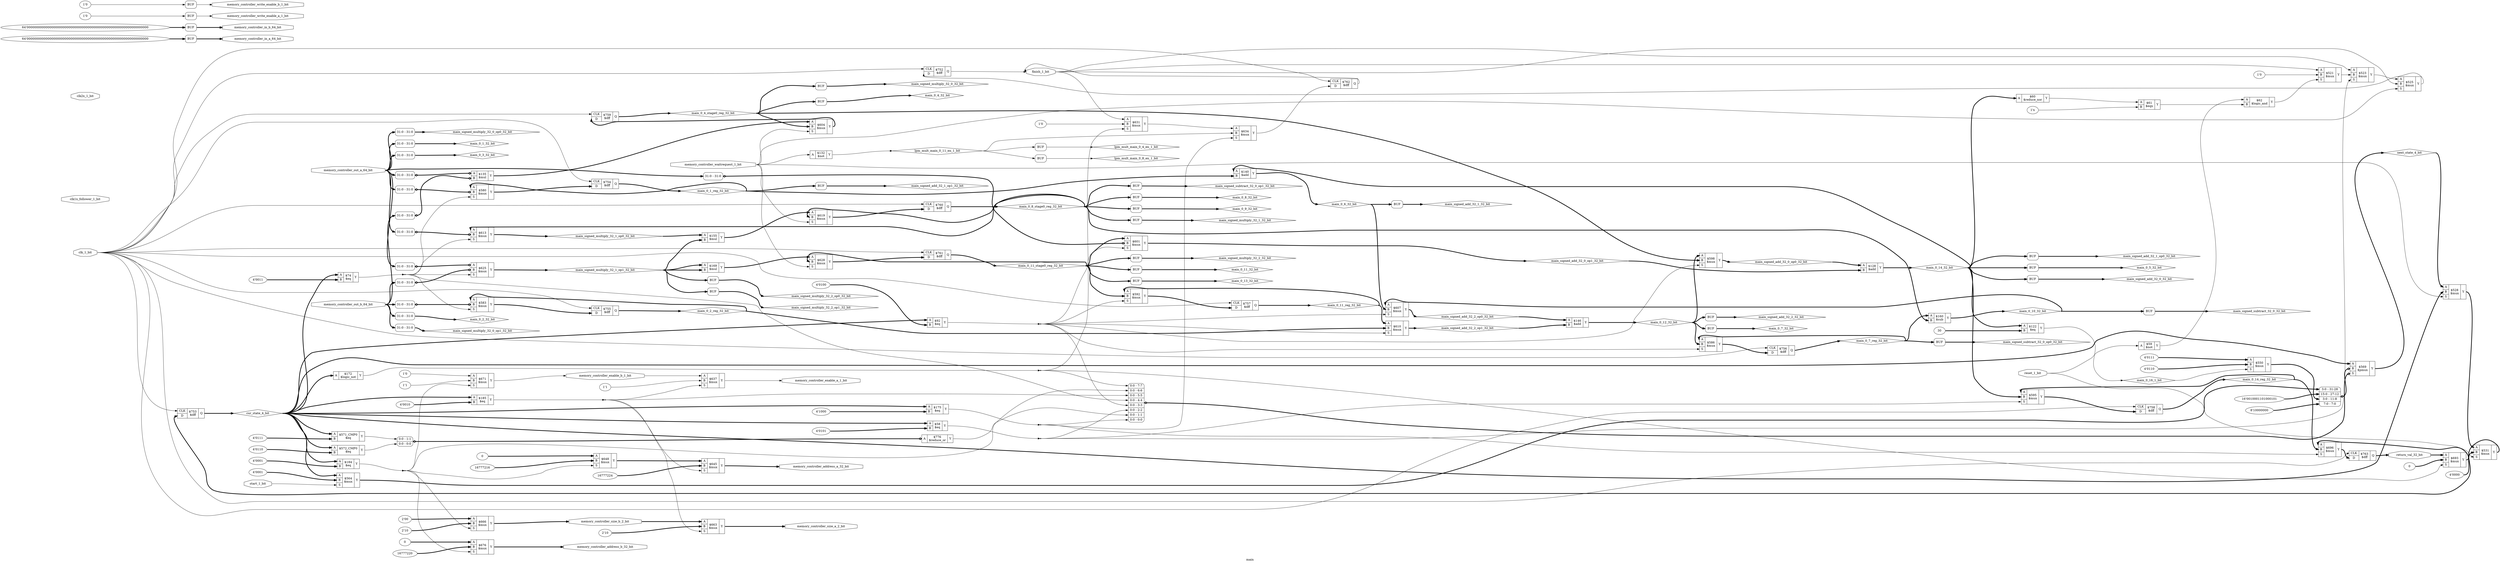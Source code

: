 digraph "main" {
label="main";
rankdir="LR";
remincross=true;
n39 [ shape=octagon, label="clk_1_bit", color="black", fontcolor="black" ];
n40 [ shape=octagon, label="clk1x_follower_1_bit", color="black", fontcolor="black" ];
n41 [ shape=octagon, label="clk2x_1_bit", color="black", fontcolor="black" ];
n42 [ shape=diamond, label="cur_state_4_bit", color="black", fontcolor="black" ];
n43 [ shape=octagon, label="finish_1_bit", color="black", fontcolor="black" ];
n44 [ shape=diamond, label="lpm_mult_main_0_11_en_1_bit", color="black", fontcolor="black" ];
n45 [ shape=diamond, label="lpm_mult_main_0_4_en_1_bit", color="black", fontcolor="black" ];
n46 [ shape=diamond, label="lpm_mult_main_0_8_en_1_bit", color="black", fontcolor="black" ];
n47 [ shape=diamond, label="main_0_1_32_bit", color="black", fontcolor="black" ];
n48 [ shape=diamond, label="main_0_10_32_bit", color="black", fontcolor="black" ];
n49 [ shape=diamond, label="main_0_11_32_bit", color="black", fontcolor="black" ];
n50 [ shape=diamond, label="main_0_11_reg_32_bit", color="black", fontcolor="black" ];
n51 [ shape=diamond, label="main_0_11_stage0_reg_32_bit", color="black", fontcolor="black" ];
n52 [ shape=diamond, label="main_0_12_32_bit", color="black", fontcolor="black" ];
n53 [ shape=diamond, label="main_0_13_32_bit", color="black", fontcolor="black" ];
n54 [ shape=diamond, label="main_0_14_32_bit", color="black", fontcolor="black" ];
n55 [ shape=diamond, label="main_0_14_reg_32_bit", color="black", fontcolor="black" ];
n56 [ shape=diamond, label="main_0_16_1_bit", color="black", fontcolor="black" ];
n57 [ shape=diamond, label="main_0_1_reg_32_bit", color="black", fontcolor="black" ];
n58 [ shape=diamond, label="main_0_2_32_bit", color="black", fontcolor="black" ];
n59 [ shape=diamond, label="main_0_2_reg_32_bit", color="black", fontcolor="black" ];
n60 [ shape=diamond, label="main_0_3_32_bit", color="black", fontcolor="black" ];
n61 [ shape=diamond, label="main_0_4_32_bit", color="black", fontcolor="black" ];
n62 [ shape=diamond, label="main_0_4_stage0_reg_32_bit", color="black", fontcolor="black" ];
n63 [ shape=diamond, label="main_0_5_32_bit", color="black", fontcolor="black" ];
n64 [ shape=diamond, label="main_0_6_32_bit", color="black", fontcolor="black" ];
n65 [ shape=diamond, label="main_0_7_32_bit", color="black", fontcolor="black" ];
n66 [ shape=diamond, label="main_0_7_reg_32_bit", color="black", fontcolor="black" ];
n67 [ shape=diamond, label="main_0_8_32_bit", color="black", fontcolor="black" ];
n68 [ shape=diamond, label="main_0_8_stage0_reg_32_bit", color="black", fontcolor="black" ];
n69 [ shape=diamond, label="main_0_9_32_bit", color="black", fontcolor="black" ];
n70 [ shape=diamond, label="main_signed_add_32_0_32_bit", color="black", fontcolor="black" ];
n71 [ shape=diamond, label="main_signed_add_32_0_op0_32_bit", color="black", fontcolor="black" ];
n72 [ shape=diamond, label="main_signed_add_32_0_op1_32_bit", color="black", fontcolor="black" ];
n73 [ shape=diamond, label="main_signed_add_32_1_32_bit", color="black", fontcolor="black" ];
n74 [ shape=diamond, label="main_signed_add_32_1_op0_32_bit", color="black", fontcolor="black" ];
n75 [ shape=diamond, label="main_signed_add_32_1_op1_32_bit", color="black", fontcolor="black" ];
n76 [ shape=diamond, label="main_signed_add_32_2_32_bit", color="black", fontcolor="black" ];
n77 [ shape=diamond, label="main_signed_add_32_2_op0_32_bit", color="black", fontcolor="black" ];
n78 [ shape=diamond, label="main_signed_add_32_2_op1_32_bit", color="black", fontcolor="black" ];
n79 [ shape=diamond, label="main_signed_multiply_32_0_32_bit", color="black", fontcolor="black" ];
n80 [ shape=diamond, label="main_signed_multiply_32_0_op0_32_bit", color="black", fontcolor="black" ];
n81 [ shape=diamond, label="main_signed_multiply_32_0_op1_32_bit", color="black", fontcolor="black" ];
n82 [ shape=diamond, label="main_signed_multiply_32_1_32_bit", color="black", fontcolor="black" ];
n83 [ shape=diamond, label="main_signed_multiply_32_1_op0_32_bit", color="black", fontcolor="black" ];
n84 [ shape=diamond, label="main_signed_multiply_32_1_op1_32_bit", color="black", fontcolor="black" ];
n85 [ shape=diamond, label="main_signed_multiply_32_2_32_bit", color="black", fontcolor="black" ];
n86 [ shape=diamond, label="main_signed_multiply_32_2_op0_32_bit", color="black", fontcolor="black" ];
n87 [ shape=diamond, label="main_signed_multiply_32_2_op1_32_bit", color="black", fontcolor="black" ];
n88 [ shape=diamond, label="main_signed_subtract_32_0_32_bit", color="black", fontcolor="black" ];
n89 [ shape=diamond, label="main_signed_subtract_32_0_op0_32_bit", color="black", fontcolor="black" ];
n90 [ shape=diamond, label="main_signed_subtract_32_0_op1_32_bit", color="black", fontcolor="black" ];
n91 [ shape=octagon, label="memory_controller_address_a_32_bit", color="black", fontcolor="black" ];
n92 [ shape=octagon, label="memory_controller_address_b_32_bit", color="black", fontcolor="black" ];
n93 [ shape=octagon, label="memory_controller_enable_a_1_bit", color="black", fontcolor="black" ];
n94 [ shape=octagon, label="memory_controller_enable_b_1_bit", color="black", fontcolor="black" ];
n95 [ shape=octagon, label="memory_controller_in_a_64_bit", color="black", fontcolor="black" ];
n96 [ shape=octagon, label="memory_controller_in_b_64_bit", color="black", fontcolor="black" ];
n97 [ shape=octagon, label="memory_controller_out_a_64_bit", color="black", fontcolor="black" ];
n98 [ shape=octagon, label="memory_controller_out_b_64_bit", color="black", fontcolor="black" ];
n99 [ shape=octagon, label="memory_controller_size_a_2_bit", color="black", fontcolor="black" ];
n100 [ shape=octagon, label="memory_controller_size_b_2_bit", color="black", fontcolor="black" ];
n101 [ shape=octagon, label="memory_controller_waitrequest_1_bit", color="black", fontcolor="black" ];
n102 [ shape=octagon, label="memory_controller_write_enable_a_1_bit", color="black", fontcolor="black" ];
n103 [ shape=octagon, label="memory_controller_write_enable_b_1_bit", color="black", fontcolor="black" ];
n104 [ shape=diamond, label="next_state_4_bit", color="black", fontcolor="black" ];
n105 [ shape=octagon, label="reset_1_bit", color="black", fontcolor="black" ];
n106 [ shape=octagon, label="return_val_32_bit", color="black", fontcolor="black" ];
n107 [ shape=octagon, label="start_1_bit", color="black", fontcolor="black" ];
c111 [ shape=record, label="{{<p108> A|<p109> B}|$128\n$add|{<p110> Y}}" ];
c112 [ shape=record, label="{{<p108> A|<p109> B}|$140\n$add|{<p110> Y}}" ];
c113 [ shape=record, label="{{<p108> A|<p109> B}|$146\n$add|{<p110> Y}}" ];
c114 [ shape=record, label="{{<p108> A}|$776\n$reduce_or|{<p110> Y}}" ];
x0 [ shape=record, style=rounded, label="<s1> 0:0 - 1:1 |<s0> 0:0 - 0:0 " ];
x0:e -> c114:p108:w [arrowhead=odiamond, arrowtail=odiamond, dir=both, color="black", style="setlinewidth(3)", label=""];
v1 [ label="4'0101" ];
c115 [ shape=record, label="{{<p108> A|<p109> B}|$58\n$eq|{<p110> Y}}" ];
c116 [ shape=record, label="{{<p108> A}|$59\n$not|{<p110> Y}}" ];
v2 [ label="4'0011" ];
c117 [ shape=record, label="{{<p108> A|<p109> B}|$74\n$eq|{<p110> Y}}" ];
v3 [ label="4'0100" ];
c118 [ shape=record, label="{{<p108> A|<p109> B}|$92\n$eq|{<p110> Y}}" ];
v4 [ label="30" ];
c119 [ shape=record, label="{{<p108> A|<p109> B}|$122\n$eq|{<p110> Y}}" ];
c120 [ shape=record, label="{{<p108> A}|$132\n$not|{<p110> Y}}" ];
c121 [ shape=record, label="{{<p108> A}|$172\n$logic_not|{<p110> Y}}" ];
v5 [ label="4'1000" ];
c122 [ shape=record, label="{{<p108> A|<p109> B}|$175\n$eq|{<p110> Y}}" ];
v6 [ label="4'0001" ];
c123 [ shape=record, label="{{<p108> A|<p109> B}|$184\n$eq|{<p110> Y}}" ];
v7 [ label="4'0010" ];
c124 [ shape=record, label="{{<p108> A|<p109> B}|$185\n$eq|{<p110> Y}}" ];
v8 [ label="1'x" ];
c125 [ shape=record, label="{{<p108> A|<p109> B}|$61\n$eqx|{<p110> Y}}" ];
c126 [ shape=record, label="{{<p108> A|<p109> B}|$62\n$logic_and|{<p110> Y}}" ];
c127 [ shape=record, label="{{<p108> A|<p109> B}|$135\n$mul|{<p110> Y}}" ];
x9 [ shape=record, style=rounded, label="<s0> 31:0 - 31:0 " ];
x9:e -> c127:p108:w [arrowhead=odiamond, arrowtail=odiamond, dir=both, color="black", style="setlinewidth(3)", label=""];
x10 [ shape=record, style=rounded, label="<s0> 31:0 - 31:0 " ];
x10:e -> c127:p109:w [arrowhead=odiamond, arrowtail=odiamond, dir=both, color="black", style="setlinewidth(3)", label=""];
c128 [ shape=record, label="{{<p108> A|<p109> B}|$155\n$mul|{<p110> Y}}" ];
c129 [ shape=record, label="{{<p108> A|<p109> B}|$169\n$mul|{<p110> Y}}" ];
c133 [ shape=record, label="{{<p130> CLK|<p131> D}|$752\n$dff|{<p132> Q}}" ];
c134 [ shape=record, label="{{<p130> CLK|<p131> D}|$753\n$dff|{<p132> Q}}" ];
c135 [ shape=record, label="{{<p130> CLK|<p131> D}|$754\n$dff|{<p132> Q}}" ];
c136 [ shape=record, label="{{<p130> CLK|<p131> D}|$755\n$dff|{<p132> Q}}" ];
c137 [ shape=record, label="{{<p130> CLK|<p131> D}|$756\n$dff|{<p132> Q}}" ];
c138 [ shape=record, label="{{<p130> CLK|<p131> D}|$757\n$dff|{<p132> Q}}" ];
c139 [ shape=record, label="{{<p130> CLK|<p131> D}|$758\n$dff|{<p132> Q}}" ];
c140 [ shape=record, label="{{<p130> CLK|<p131> D}|$759\n$dff|{<p132> Q}}" ];
c141 [ shape=record, label="{{<p130> CLK|<p131> D}|$760\n$dff|{<p132> Q}}" ];
c142 [ shape=record, label="{{<p130> CLK|<p131> D}|$761\n$dff|{<p132> Q}}" ];
c143 [ shape=record, label="{{<p130> CLK|<p131> D}|$762\n$dff|{<p132> Q}}" ];
c144 [ shape=record, label="{{<p130> CLK|<p131> D}|$763\n$dff|{<p132> Q}}" ];
v11 [ label="1'0" ];
c146 [ shape=record, label="{{<p108> A|<p109> B|<p145> S}|$521\n$mux|{<p110> Y}}" ];
c147 [ shape=record, label="{{<p108> A|<p109> B|<p145> S}|$523\n$mux|{<p110> Y}}" ];
c148 [ shape=record, label="{{<p108> A|<p109> B|<p145> S}|$525\n$mux|{<p110> Y}}" ];
c149 [ shape=record, label="{{<p108> A|<p109> B|<p145> S}|$528\n$mux|{<p110> Y}}" ];
v12 [ label="4'0000" ];
c150 [ shape=record, label="{{<p108> A|<p109> B|<p145> S}|$531\n$mux|{<p110> Y}}" ];
v13 [ label="4'0111" ];
v14 [ label="4'0110" ];
c151 [ shape=record, label="{{<p108> A|<p109> B|<p145> S}|$550\n$mux|{<p110> Y}}" ];
v15 [ label="4'0001" ];
c152 [ shape=record, label="{{<p108> A|<p109> B|<p145> S}|$564\n$mux|{<p110> Y}}" ];
v17 [ label="16'0010001101000101" ];
v18 [ label="8'10000000" ];
c153 [ shape=record, label="{{<p108> A|<p109> B|<p145> S}|$569\n$pmux|{<p110> Y}}" ];
x16 [ shape=record, style=rounded, label="<s3> 3:0 - 31:28 |<s2> 15:0 - 27:12 |<s1> 3:0 - 11:8 |<s0> 7:0 - 7:0 " ];
x16:e -> c153:p109:w [arrowhead=odiamond, arrowtail=odiamond, dir=both, color="black", style="setlinewidth(3)", label=""];
x19 [ shape=record, style=rounded, label="<s7> 0:0 - 7:7 |<s6> 0:0 - 6:6 |<s5> 0:0 - 5:5 |<s4> 0:0 - 4:4 |<s3> 0:0 - 3:3 |<s2> 0:0 - 2:2 |<s1> 0:0 - 1:1 |<s0> 0:0 - 0:0 " ];
x19:e -> c153:p145:w [arrowhead=odiamond, arrowtail=odiamond, dir=both, color="black", style="setlinewidth(3)", label=""];
v20 [ label="4'0111" ];
c154 [ shape=record, label="{{<p108> A|<p109> B}|$571_CMP0\n$eq|{<p110> Y}}" ];
v21 [ label="4'0110" ];
c155 [ shape=record, label="{{<p108> A|<p109> B}|$572_CMP0\n$eq|{<p110> Y}}" ];
c156 [ shape=record, label="{{<p108> A|<p109> B|<p145> S}|$580\n$mux|{<p110> Y}}" ];
x22 [ shape=record, style=rounded, label="<s0> 31:0 - 31:0 " ];
x22:e -> c156:p109:w [arrowhead=odiamond, arrowtail=odiamond, dir=both, color="black", style="setlinewidth(3)", label=""];
c157 [ shape=record, label="{{<p108> A|<p109> B|<p145> S}|$583\n$mux|{<p110> Y}}" ];
x23 [ shape=record, style=rounded, label="<s0> 31:0 - 31:0 " ];
x23:e -> c157:p109:w [arrowhead=odiamond, arrowtail=odiamond, dir=both, color="black", style="setlinewidth(3)", label=""];
c158 [ shape=record, label="{{<p108> A|<p109> B|<p145> S}|$586\n$mux|{<p110> Y}}" ];
c159 [ shape=record, label="{{<p108> A|<p109> B|<p145> S}|$592\n$mux|{<p110> Y}}" ];
c160 [ shape=record, label="{{<p108> A|<p109> B|<p145> S}|$595\n$mux|{<p110> Y}}" ];
c161 [ shape=record, label="{{<p108> A|<p109> B|<p145> S}|$598\n$mux|{<p110> Y}}" ];
c162 [ shape=record, label="{{<p108> A|<p109> B|<p145> S}|$601\n$mux|{<p110> Y}}" ];
x24 [ shape=record, style=rounded, label="<s0> 31:0 - 31:0 " ];
x24:e -> c162:p109:w [arrowhead=odiamond, arrowtail=odiamond, dir=both, color="black", style="setlinewidth(3)", label=""];
c163 [ shape=record, label="{{<p108> A|<p109> B|<p145> S}|$604\n$mux|{<p110> Y}}" ];
c164 [ shape=record, label="{{<p108> A|<p109> B|<p145> S}|$607\n$mux|{<p110> Y}}" ];
c165 [ shape=record, label="{{<p108> A|<p109> B|<p145> S}|$610\n$mux|{<p110> Y}}" ];
c166 [ shape=record, label="{{<p108> A|<p109> B|<p145> S}|$613\n$mux|{<p110> Y}}" ];
x25 [ shape=record, style=rounded, label="<s0> 31:0 - 31:0 " ];
x25:e -> c166:p109:w [arrowhead=odiamond, arrowtail=odiamond, dir=both, color="black", style="setlinewidth(3)", label=""];
c167 [ shape=record, label="{{<p108> A|<p109> B|<p145> S}|$619\n$mux|{<p110> Y}}" ];
c168 [ shape=record, label="{{<p108> A|<p109> B|<p145> S}|$625\n$mux|{<p110> Y}}" ];
x26 [ shape=record, style=rounded, label="<s0> 31:0 - 31:0 " ];
x26:e -> c168:p108:w [arrowhead=odiamond, arrowtail=odiamond, dir=both, color="black", style="setlinewidth(3)", label=""];
x27 [ shape=record, style=rounded, label="<s0> 31:0 - 31:0 " ];
x27:e -> c168:p109:w [arrowhead=odiamond, arrowtail=odiamond, dir=both, color="black", style="setlinewidth(3)", label=""];
c169 [ shape=record, label="{{<p108> A|<p109> B|<p145> S}|$628\n$mux|{<p110> Y}}" ];
v28 [ label="1'0" ];
c170 [ shape=record, label="{{<p108> A|<p109> B|<p145> S}|$631\n$mux|{<p110> Y}}" ];
c171 [ shape=record, label="{{<p108> A|<p109> B|<p145> S}|$634\n$mux|{<p110> Y}}" ];
v29 [ label="1'1" ];
c172 [ shape=record, label="{{<p108> A|<p109> B|<p145> S}|$637\n$mux|{<p110> Y}}" ];
v30 [ label="16777224" ];
c173 [ shape=record, label="{{<p108> A|<p109> B|<p145> S}|$645\n$mux|{<p110> Y}}" ];
v31 [ label="0" ];
v32 [ label="16777216" ];
c174 [ shape=record, label="{{<p108> A|<p109> B|<p145> S}|$648\n$mux|{<p110> Y}}" ];
v33 [ label="2'10" ];
c175 [ shape=record, label="{{<p108> A|<p109> B|<p145> S}|$663\n$mux|{<p110> Y}}" ];
v34 [ label="2'00" ];
v35 [ label="2'10" ];
c176 [ shape=record, label="{{<p108> A|<p109> B|<p145> S}|$666\n$mux|{<p110> Y}}" ];
v36 [ label="1'0" ];
v37 [ label="1'1" ];
c177 [ shape=record, label="{{<p108> A|<p109> B|<p145> S}|$671\n$mux|{<p110> Y}}" ];
v38 [ label="0" ];
v39 [ label="16777220" ];
c178 [ shape=record, label="{{<p108> A|<p109> B|<p145> S}|$676\n$mux|{<p110> Y}}" ];
v40 [ label="0" ];
c179 [ shape=record, label="{{<p108> A|<p109> B|<p145> S}|$693\n$mux|{<p110> Y}}" ];
c180 [ shape=record, label="{{<p108> A|<p109> B|<p145> S}|$696\n$mux|{<p110> Y}}" ];
c181 [ shape=record, label="{{<p108> A}|$60\n$reduce_xor|{<p110> Y}}" ];
c182 [ shape=record, label="{{<p108> A|<p109> B}|$160\n$sub|{<p110> Y}}" ];
x41 [shape=box, style=rounded, label="BUF"];
x42 [shape=box, style=rounded, label="BUF"];
x43 [ shape=record, style=rounded, label="<s0> 31:0 - 31:0 " ];
x44 [shape=box, style=rounded, label="BUF"];
x45 [shape=box, style=rounded, label="BUF"];
x46 [ shape=record, style=rounded, label="<s0> 31:0 - 31:0 " ];
x47 [ shape=record, style=rounded, label="<s0> 31:0 - 31:0 " ];
x48 [shape=box, style=rounded, label="BUF"];
x49 [shape=box, style=rounded, label="BUF"];
x50 [shape=box, style=rounded, label="BUF"];
x51 [shape=box, style=rounded, label="BUF"];
x52 [shape=box, style=rounded, label="BUF"];
x53 [shape=box, style=rounded, label="BUF"];
x54 [shape=box, style=rounded, label="BUF"];
x55 [shape=box, style=rounded, label="BUF"];
x56 [shape=box, style=rounded, label="BUF"];
x57 [shape=box, style=rounded, label="BUF"];
x58 [shape=box, style=rounded, label="BUF"];
x59 [ shape=record, style=rounded, label="<s0> 31:0 - 31:0 " ];
x60 [ shape=record, style=rounded, label="<s0> 31:0 - 31:0 " ];
x61 [shape=box, style=rounded, label="BUF"];
x62 [shape=box, style=rounded, label="BUF"];
x63 [shape=box, style=rounded, label="BUF"];
x64 [shape=box, style=rounded, label="BUF"];
x65 [shape=box, style=rounded, label="BUF"];
x66 [shape=box, style=rounded, label="BUF"];
x67 [shape=box, style=rounded, label="BUF"];
v68 [ label="64'0000000000000000000000000000000000000000000000000000000000000000" ];
x69 [shape=box, style=rounded, label="BUF"];
v70 [ label="64'0000000000000000000000000000000000000000000000000000000000000000" ];
x71 [shape=box, style=rounded, label="BUF"];
v72 [ label="1'0" ];
x73 [shape=box, style=rounded, label="BUF"];
v74 [ label="1'0" ];
x75 [shape=box, style=rounded, label="BUF"];
c158:p110:e -> c137:p131:w [color="black", style="setlinewidth(3)", label=""];
c176:p110:e -> n100:w [color="black", style="setlinewidth(3)", label=""];
n100:e -> c175:p108:w [color="black", style="setlinewidth(3)", label=""];
n101:e -> c120:p108:w [color="black", label=""];
n101:e -> c148:p145:w [color="black", label=""];
n101:e -> c149:p145:w [color="black", label=""];
n101:e -> c163:p145:w [color="black", label=""];
n101:e -> c167:p145:w [color="black", label=""];
n101:e -> c169:p145:w [color="black", label=""];
x73:e:e -> n102:w [color="black", label=""];
x75:e:e -> n103:w [color="black", label=""];
c153:p110:e -> n104:w [color="black", style="setlinewidth(3)", label=""];
n104:e -> c149:p108:w [color="black", style="setlinewidth(3)", label=""];
n105:e -> c116:p108:w [color="black", label=""];
n105:e -> c150:p145:w [color="black", label=""];
c144:p132:e -> n106:w [color="black", style="setlinewidth(3)", label=""];
n106:e -> c179:p108:w [color="black", style="setlinewidth(3)", label=""];
n107:e -> c152:p145:w [color="black", label=""];
c167:p110:e -> c141:p131:w [color="black", style="setlinewidth(3)", label=""];
c180:p110:e -> c144:p131:w [color="black", style="setlinewidth(3)", label=""];
c171:p110:e -> c143:p131:w [color="black", label=""];
c174:p110:e -> c173:p108:w [color="black", style="setlinewidth(3)", label=""];
c152:p110:e -> x16:s3:w [color="black", style="setlinewidth(3)", label=""];
c151:p110:e -> x16:s1:w [color="black", style="setlinewidth(3)", label=""];
c114:p110:e -> x19:s1:w [color="black", label=""];
n18 [ shape=point ];
c115:p110:e -> n18:w [color="black", label=""];
n18:e -> c147:p145:w [color="black", label=""];
n18:e -> c160:p145:w [color="black", label=""];
n18:e -> x19:s2:w [color="black", label=""];
c116:p110:e -> c126:p108:w [color="black", label=""];
c150:p110:e -> c134:p131:w [color="black", style="setlinewidth(3)", label=""];
n20 [ shape=point ];
c117:p110:e -> n20:w [color="black", label=""];
n20:e -> c156:p145:w [color="black", label=""];
n20:e -> c157:p145:w [color="black", label=""];
n20:e -> c166:p145:w [color="black", label=""];
n20:e -> c168:p145:w [color="black", label=""];
n20:e -> x19:s4:w [color="black", label=""];
n21 [ shape=point ];
c118:p110:e -> n21:w [color="black", label=""];
n21:e -> c158:p145:w [color="black", label=""];
n21:e -> c159:p145:w [color="black", label=""];
n21:e -> c161:p145:w [color="black", label=""];
n21:e -> c162:p145:w [color="black", label=""];
n21:e -> c164:p145:w [color="black", label=""];
n21:e -> c165:p145:w [color="black", label=""];
n21:e -> x19:s3:w [color="black", label=""];
n22 [ shape=point ];
c121:p110:e -> n22:w [color="black", label=""];
n22:e -> c170:p145:w [color="black", label=""];
n22:e -> c179:p145:w [color="black", label=""];
n22:e -> x19:s7:w [color="black", label=""];
n23 [ shape=point ];
c122:p110:e -> n23:w [color="black", label=""];
n23:e -> c171:p145:w [color="black", label=""];
n23:e -> c180:p145:w [color="black", label=""];
n23:e -> x19:s0:w [color="black", label=""];
n24 [ shape=point ];
c123:p110:e -> n24:w [color="black", label=""];
n24:e -> c174:p145:w [color="black", label=""];
n24:e -> c176:p145:w [color="black", label=""];
n24:e -> c177:p145:w [color="black", label=""];
n24:e -> c178:p145:w [color="black", label=""];
n24:e -> x19:s6:w [color="black", label=""];
n25 [ shape=point ];
c124:p110:e -> n25:w [color="black", label=""];
n25:e -> c172:p145:w [color="black", label=""];
n25:e -> c173:p145:w [color="black", label=""];
n25:e -> c175:p145:w [color="black", label=""];
n25:e -> x19:s5:w [color="black", label=""];
c125:p110:e -> c126:p109:w [color="black", label=""];
c126:p110:e -> c146:p145:w [color="black", label=""];
c127:p110:e -> c163:p108:w [color="black", style="setlinewidth(3)", label=""];
c128:p110:e -> c167:p108:w [color="black", style="setlinewidth(3)", label=""];
c148:p110:e -> c133:p131:w [color="black", label=""];
c129:p110:e -> c169:p108:w [color="black", style="setlinewidth(3)", label=""];
c146:p110:e -> c147:p109:w [color="black", label=""];
c147:p110:e -> c148:p108:w [color="black", label=""];
c149:p110:e -> c150:p108:w [color="black", style="setlinewidth(3)", label=""];
c154:p110:e -> x0:s1:w [color="black", label=""];
c155:p110:e -> x0:s0:w [color="black", label=""];
c170:p110:e -> c171:p108:w [color="black", label=""];
c179:p110:e -> c180:p108:w [color="black", style="setlinewidth(3)", label=""];
c181:p110:e -> c125:p108:w [color="black", label=""];
n39:e -> c133:p130:w [color="black", label=""];
n39:e -> c134:p130:w [color="black", label=""];
n39:e -> c135:p130:w [color="black", label=""];
n39:e -> c136:p130:w [color="black", label=""];
n39:e -> c137:p130:w [color="black", label=""];
n39:e -> c138:p130:w [color="black", label=""];
n39:e -> c139:p130:w [color="black", label=""];
n39:e -> c140:p130:w [color="black", label=""];
n39:e -> c141:p130:w [color="black", label=""];
n39:e -> c142:p130:w [color="black", label=""];
n39:e -> c143:p130:w [color="black", label=""];
n39:e -> c144:p130:w [color="black", label=""];
c159:p110:e -> c138:p131:w [color="black", style="setlinewidth(3)", label=""];
c134:p132:e -> n42:w [color="black", style="setlinewidth(3)", label=""];
n42:e -> c115:p108:w [color="black", style="setlinewidth(3)", label=""];
n42:e -> c117:p108:w [color="black", style="setlinewidth(3)", label=""];
n42:e -> c118:p108:w [color="black", style="setlinewidth(3)", label=""];
n42:e -> c121:p108:w [color="black", style="setlinewidth(3)", label=""];
n42:e -> c122:p108:w [color="black", style="setlinewidth(3)", label=""];
n42:e -> c123:p108:w [color="black", style="setlinewidth(3)", label=""];
n42:e -> c124:p108:w [color="black", style="setlinewidth(3)", label=""];
n42:e -> c149:p109:w [color="black", style="setlinewidth(3)", label=""];
n42:e -> c152:p108:w [color="black", style="setlinewidth(3)", label=""];
n42:e -> c153:p108:w [color="black", style="setlinewidth(3)", label=""];
n42:e -> c154:p108:w [color="black", style="setlinewidth(3)", label=""];
n42:e -> c155:p108:w [color="black", style="setlinewidth(3)", label=""];
c133:p132:e -> n43:w [color="black", label=""];
c143:p132:e -> n43:w [color="black", label=""];
n43:e -> c146:p108:w [color="black", label=""];
n43:e -> c147:p108:w [color="black", label=""];
n43:e -> c148:p109:w [color="black", label=""];
n43:e -> c170:p108:w [color="black", label=""];
c120:p110:e -> n44:w [color="black", label=""];
n44:e -> c171:p109:w [color="black", label=""];
n44:e -> x41:w:w [color="black", label=""];
n44:e -> x42:w:w [color="black", label=""];
x41:e:e -> n45:w [color="black", label=""];
x42:e:e -> n46:w [color="black", label=""];
x43:e -> n47:w [color="black", style="setlinewidth(3)", label=""];
c182:p110:e -> n48:w [color="black", style="setlinewidth(3)", label=""];
n48:e -> c164:p108:w [color="black", style="setlinewidth(3)", label=""];
n48:e -> x65:w:w [color="black", style="setlinewidth(3)", label=""];
x44:e:e -> n49:w [color="black", style="setlinewidth(3)", label=""];
c169:p110:e -> c142:p131:w [color="black", style="setlinewidth(3)", label=""];
c138:p132:e -> n50:w [color="black", style="setlinewidth(3)", label=""];
n50:e -> c159:p108:w [color="black", style="setlinewidth(3)", label=""];
n50:e -> c165:p108:w [color="black", style="setlinewidth(3)", label=""];
c142:p132:e -> n51:w [color="black", style="setlinewidth(3)", label=""];
n51:e -> c159:p109:w [color="black", style="setlinewidth(3)", label=""];
n51:e -> c162:p108:w [color="black", style="setlinewidth(3)", label=""];
n51:e -> c169:p109:w [color="black", style="setlinewidth(3)", label=""];
n51:e -> x44:w:w [color="black", style="setlinewidth(3)", label=""];
n51:e -> x45:w:w [color="black", style="setlinewidth(3)", label=""];
n51:e -> x62:w:w [color="black", style="setlinewidth(3)", label=""];
c113:p110:e -> n52:w [color="black", style="setlinewidth(3)", label=""];
n52:e -> c158:p109:w [color="black", style="setlinewidth(3)", label=""];
n52:e -> c161:p108:w [color="black", style="setlinewidth(3)", label=""];
n52:e -> x50:w:w [color="black", style="setlinewidth(3)", label=""];
n52:e -> x57:w:w [color="black", style="setlinewidth(3)", label=""];
x45:e:e -> n53:w [color="black", style="setlinewidth(3)", label=""];
c111:p110:e -> n54:w [color="black", style="setlinewidth(3)", label=""];
n54:e -> c112:p108:w [color="black", style="setlinewidth(3)", label=""];
n54:e -> c119:p108:w [color="black", style="setlinewidth(3)", label=""];
n54:e -> c160:p109:w [color="black", style="setlinewidth(3)", label=""];
n54:e -> c181:p108:w [color="black", style="setlinewidth(3)", label=""];
n54:e -> x49:w:w [color="black", style="setlinewidth(3)", label=""];
n54:e -> x53:w:w [color="black", style="setlinewidth(3)", label=""];
n54:e -> x55:w:w [color="black", style="setlinewidth(3)", label=""];
c139:p132:e -> n55:w [color="black", style="setlinewidth(3)", label=""];
n55:e -> c160:p108:w [color="black", style="setlinewidth(3)", label=""];
n55:e -> c180:p109:w [color="black", style="setlinewidth(3)", label=""];
c119:p110:e -> n56:w [color="black", label=""];
n56:e -> c151:p145:w [color="black", label=""];
c135:p132:e -> n57:w [color="black", style="setlinewidth(3)", label=""];
n57:e -> c112:p109:w [color="black", style="setlinewidth(3)", label=""];
n57:e -> c156:p108:w [color="black", style="setlinewidth(3)", label=""];
n57:e -> x56:w:w [color="black", style="setlinewidth(3)", label=""];
x46:e -> n58:w [color="black", style="setlinewidth(3)", label=""];
c136:p132:e -> n59:w [color="black", style="setlinewidth(3)", label=""];
n59:e -> c157:p108:w [color="black", style="setlinewidth(3)", label=""];
n59:e -> c165:p109:w [color="black", style="setlinewidth(3)", label=""];
c160:p110:e -> c139:p131:w [color="black", style="setlinewidth(3)", label=""];
x47:e -> n60:w [color="black", style="setlinewidth(3)", label=""];
x48:e:e -> n61:w [color="black", style="setlinewidth(3)", label=""];
c140:p132:e -> n62:w [color="black", style="setlinewidth(3)", label=""];
n62:e -> c161:p109:w [color="black", style="setlinewidth(3)", label=""];
n62:e -> c163:p109:w [color="black", style="setlinewidth(3)", label=""];
n62:e -> x48:w:w [color="black", style="setlinewidth(3)", label=""];
n62:e -> x58:w:w [color="black", style="setlinewidth(3)", label=""];
x49:e:e -> n63:w [color="black", style="setlinewidth(3)", label=""];
c112:p110:e -> n64:w [color="black", style="setlinewidth(3)", label=""];
n64:e -> c164:p109:w [color="black", style="setlinewidth(3)", label=""];
n64:e -> x54:w:w [color="black", style="setlinewidth(3)", label=""];
x50:e:e -> n65:w [color="black", style="setlinewidth(3)", label=""];
c137:p132:e -> n66:w [color="black", style="setlinewidth(3)", label=""];
n66:e -> c158:p108:w [color="black", style="setlinewidth(3)", label=""];
n66:e -> c182:p108:w [color="black", style="setlinewidth(3)", label=""];
n66:e -> x66:w:w [color="black", style="setlinewidth(3)", label=""];
x51:e:e -> n67:w [color="black", style="setlinewidth(3)", label=""];
c141:p132:e -> n68:w [color="black", style="setlinewidth(3)", label=""];
n68:e -> c166:p108:w [color="black", style="setlinewidth(3)", label=""];
n68:e -> c167:p109:w [color="black", style="setlinewidth(3)", label=""];
n68:e -> c182:p109:w [color="black", style="setlinewidth(3)", label=""];
n68:e -> x51:w:w [color="black", style="setlinewidth(3)", label=""];
n68:e -> x52:w:w [color="black", style="setlinewidth(3)", label=""];
n68:e -> x61:w:w [color="black", style="setlinewidth(3)", label=""];
n68:e -> x67:w:w [color="black", style="setlinewidth(3)", label=""];
x52:e:e -> n69:w [color="black", style="setlinewidth(3)", label=""];
c156:p110:e -> c135:p131:w [color="black", style="setlinewidth(3)", label=""];
x53:e:e -> n70:w [color="black", style="setlinewidth(3)", label=""];
c161:p110:e -> n71:w [color="black", style="setlinewidth(3)", label=""];
n71:e -> c111:p108:w [color="black", style="setlinewidth(3)", label=""];
c162:p110:e -> n72:w [color="black", style="setlinewidth(3)", label=""];
n72:e -> c111:p109:w [color="black", style="setlinewidth(3)", label=""];
x54:e:e -> n73:w [color="black", style="setlinewidth(3)", label=""];
x55:e:e -> n74:w [color="black", style="setlinewidth(3)", label=""];
x56:e:e -> n75:w [color="black", style="setlinewidth(3)", label=""];
x57:e:e -> n76:w [color="black", style="setlinewidth(3)", label=""];
c164:p110:e -> n77:w [color="black", style="setlinewidth(3)", label=""];
n77:e -> c113:p108:w [color="black", style="setlinewidth(3)", label=""];
c165:p110:e -> n78:w [color="black", style="setlinewidth(3)", label=""];
n78:e -> c113:p109:w [color="black", style="setlinewidth(3)", label=""];
x58:e:e -> n79:w [color="black", style="setlinewidth(3)", label=""];
c157:p110:e -> c136:p131:w [color="black", style="setlinewidth(3)", label=""];
x59:e -> n80:w [color="black", style="setlinewidth(3)", label=""];
x60:e -> n81:w [color="black", style="setlinewidth(3)", label=""];
x61:e:e -> n82:w [color="black", style="setlinewidth(3)", label=""];
c166:p110:e -> n83:w [color="black", style="setlinewidth(3)", label=""];
n83:e -> c128:p108:w [color="black", style="setlinewidth(3)", label=""];
c168:p110:e -> n84:w [color="black", style="setlinewidth(3)", label=""];
n84:e -> c128:p109:w [color="black", style="setlinewidth(3)", label=""];
n84:e -> c129:p108:w [color="black", style="setlinewidth(3)", label=""];
n84:e -> c129:p109:w [color="black", style="setlinewidth(3)", label=""];
n84:e -> x63:w:w [color="black", style="setlinewidth(3)", label=""];
n84:e -> x64:w:w [color="black", style="setlinewidth(3)", label=""];
x62:e:e -> n85:w [color="black", style="setlinewidth(3)", label=""];
x63:e:e -> n86:w [color="black", style="setlinewidth(3)", label=""];
x64:e:e -> n87:w [color="black", style="setlinewidth(3)", label=""];
x65:e:e -> n88:w [color="black", style="setlinewidth(3)", label=""];
x66:e:e -> n89:w [color="black", style="setlinewidth(3)", label=""];
c163:p110:e -> c140:p131:w [color="black", style="setlinewidth(3)", label=""];
x67:e:e -> n90:w [color="black", style="setlinewidth(3)", label=""];
c173:p110:e -> n91:w [color="black", style="setlinewidth(3)", label=""];
c178:p110:e -> n92:w [color="black", style="setlinewidth(3)", label=""];
c172:p110:e -> n93:w [color="black", label=""];
c177:p110:e -> n94:w [color="black", label=""];
n94:e -> c172:p108:w [color="black", label=""];
x69:e:e -> n95:w [color="black", style="setlinewidth(3)", label=""];
x71:e:e -> n96:w [color="black", style="setlinewidth(3)", label=""];
n97:e -> x22:s0:w [color="black", style="setlinewidth(3)", label=""];
n97:e -> x24:s0:w [color="black", style="setlinewidth(3)", label=""];
n97:e -> x25:s0:w [color="black", style="setlinewidth(3)", label=""];
n97:e -> x26:s0:w [color="black", style="setlinewidth(3)", label=""];
n97:e -> x43:s0:w [color="black", style="setlinewidth(3)", label=""];
n97:e -> x47:s0:w [color="black", style="setlinewidth(3)", label=""];
n97:e -> x59:s0:w [color="black", style="setlinewidth(3)", label=""];
n97:e -> x9:s0:w [color="black", style="setlinewidth(3)", label=""];
n98:e -> x10:s0:w [color="black", style="setlinewidth(3)", label=""];
n98:e -> x23:s0:w [color="black", style="setlinewidth(3)", label=""];
n98:e -> x27:s0:w [color="black", style="setlinewidth(3)", label=""];
n98:e -> x46:s0:w [color="black", style="setlinewidth(3)", label=""];
n98:e -> x60:s0:w [color="black", style="setlinewidth(3)", label=""];
c175:p110:e -> n99:w [color="black", style="setlinewidth(3)", label=""];
v1:e -> c115:p109:w [color="black", style="setlinewidth(3)", label=""];
v11:e -> c146:p109:w [color="black", label=""];
v12:e -> c150:p109:w [color="black", style="setlinewidth(3)", label=""];
v13:e -> c151:p108:w [color="black", style="setlinewidth(3)", label=""];
v14:e -> c151:p109:w [color="black", style="setlinewidth(3)", label=""];
v15:e -> c152:p109:w [color="black", style="setlinewidth(3)", label=""];
v17:e -> x16:s2:w [color="black", style="setlinewidth(3)", label=""];
v18:e -> x16:s0:w [color="black", style="setlinewidth(3)", label=""];
v2:e -> c117:p109:w [color="black", style="setlinewidth(3)", label=""];
v20:e -> c154:p109:w [color="black", style="setlinewidth(3)", label=""];
v21:e -> c155:p109:w [color="black", style="setlinewidth(3)", label=""];
v28:e -> c170:p109:w [color="black", label=""];
v29:e -> c172:p109:w [color="black", label=""];
v3:e -> c118:p109:w [color="black", style="setlinewidth(3)", label=""];
v30:e -> c173:p109:w [color="black", style="setlinewidth(3)", label=""];
v31:e -> c174:p108:w [color="black", style="setlinewidth(3)", label=""];
v32:e -> c174:p109:w [color="black", style="setlinewidth(3)", label=""];
v33:e -> c175:p109:w [color="black", style="setlinewidth(3)", label=""];
v34:e -> c176:p108:w [color="black", style="setlinewidth(3)", label=""];
v35:e -> c176:p109:w [color="black", style="setlinewidth(3)", label=""];
v36:e -> c177:p108:w [color="black", label=""];
v37:e -> c177:p109:w [color="black", label=""];
v38:e -> c178:p108:w [color="black", style="setlinewidth(3)", label=""];
v39:e -> c178:p109:w [color="black", style="setlinewidth(3)", label=""];
v4:e -> c119:p109:w [color="black", style="setlinewidth(3)", label=""];
v40:e -> c179:p109:w [color="black", style="setlinewidth(3)", label=""];
v5:e -> c122:p109:w [color="black", style="setlinewidth(3)", label=""];
v6:e -> c123:p109:w [color="black", style="setlinewidth(3)", label=""];
v68:e -> x69:w:w [color="black", style="setlinewidth(3)", label=""];
v7:e -> c124:p109:w [color="black", style="setlinewidth(3)", label=""];
v70:e -> x71:w:w [color="black", style="setlinewidth(3)", label=""];
v72:e -> x73:w:w [color="black", label=""];
v74:e -> x75:w:w [color="black", label=""];
v8:e -> c125:p109:w [color="black", label=""];
}
